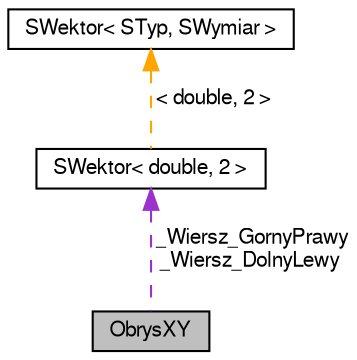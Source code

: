 digraph "ObrysXY"
{
 // LATEX_PDF_SIZE
  edge [fontname="FreeSans",fontsize="10",labelfontname="FreeSans",labelfontsize="10"];
  node [fontname="FreeSans",fontsize="10",shape=record];
  Node1 [label="ObrysXY",height=0.2,width=0.4,color="black", fillcolor="grey75", style="filled", fontcolor="black",tooltip="Klasa ObryXY sluzy do wyznaczania obrysow obiektow i sprawdzania czy sie one nakladaja czy nie."];
  Node2 -> Node1 [dir="back",color="darkorchid3",fontsize="10",style="dashed",label=" _Wiersz_GornyPrawy\n_Wiersz_DolnyLewy" ,fontname="FreeSans"];
  Node2 [label="SWektor\< double, 2 \>",height=0.2,width=0.4,color="black", fillcolor="white", style="filled",URL="$a00129.html",tooltip=" "];
  Node3 -> Node2 [dir="back",color="orange",fontsize="10",style="dashed",label=" \< double, 2 \>" ,fontname="FreeSans"];
  Node3 [label="SWektor\< STyp, SWymiar \>",height=0.2,width=0.4,color="black", fillcolor="white", style="filled",URL="$a00129.html",tooltip=" "];
}
